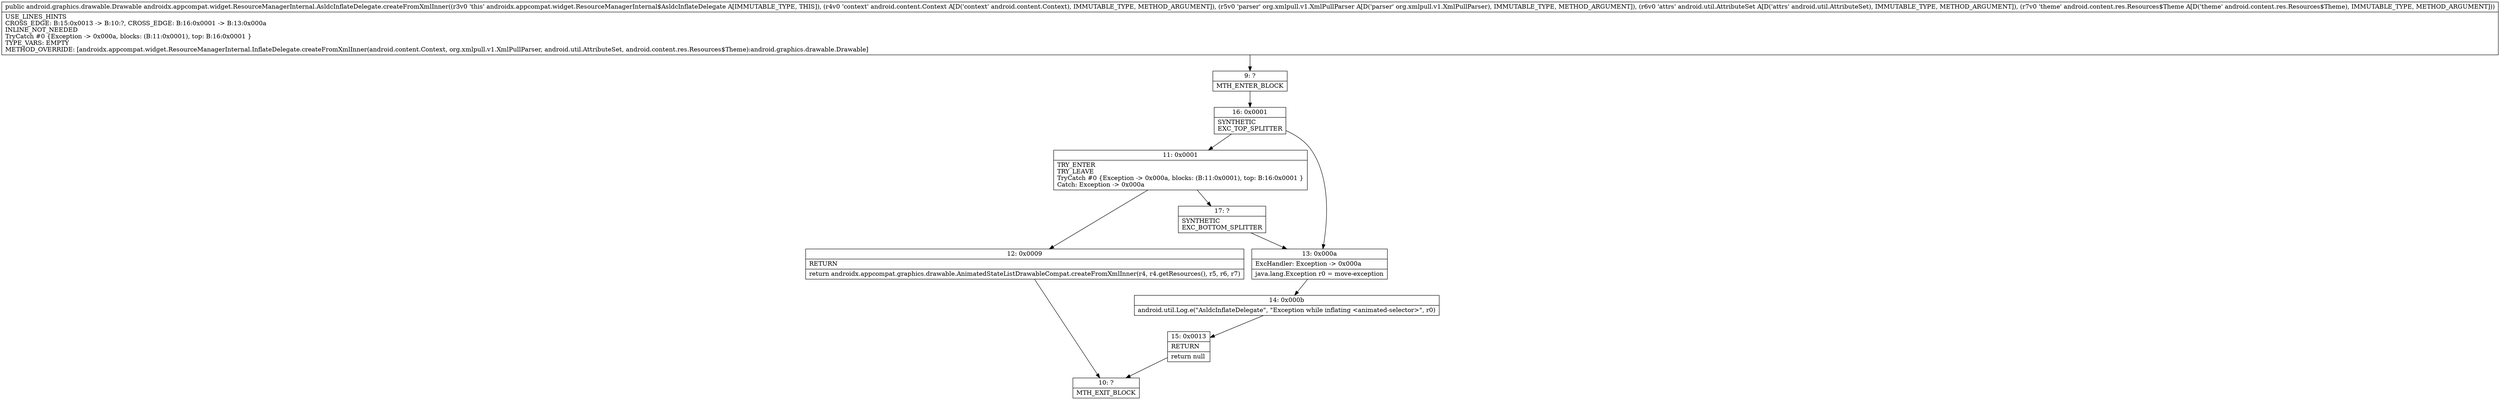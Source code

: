 digraph "CFG forandroidx.appcompat.widget.ResourceManagerInternal.AsldcInflateDelegate.createFromXmlInner(Landroid\/content\/Context;Lorg\/xmlpull\/v1\/XmlPullParser;Landroid\/util\/AttributeSet;Landroid\/content\/res\/Resources$Theme;)Landroid\/graphics\/drawable\/Drawable;" {
Node_9 [shape=record,label="{9\:\ ?|MTH_ENTER_BLOCK\l}"];
Node_16 [shape=record,label="{16\:\ 0x0001|SYNTHETIC\lEXC_TOP_SPLITTER\l}"];
Node_11 [shape=record,label="{11\:\ 0x0001|TRY_ENTER\lTRY_LEAVE\lTryCatch #0 \{Exception \-\> 0x000a, blocks: (B:11:0x0001), top: B:16:0x0001 \}\lCatch: Exception \-\> 0x000a\l}"];
Node_12 [shape=record,label="{12\:\ 0x0009|RETURN\l|return androidx.appcompat.graphics.drawable.AnimatedStateListDrawableCompat.createFromXmlInner(r4, r4.getResources(), r5, r6, r7)\l}"];
Node_10 [shape=record,label="{10\:\ ?|MTH_EXIT_BLOCK\l}"];
Node_17 [shape=record,label="{17\:\ ?|SYNTHETIC\lEXC_BOTTOM_SPLITTER\l}"];
Node_13 [shape=record,label="{13\:\ 0x000a|ExcHandler: Exception \-\> 0x000a\l|java.lang.Exception r0 = move\-exception\l}"];
Node_14 [shape=record,label="{14\:\ 0x000b|android.util.Log.e(\"AsldcInflateDelegate\", \"Exception while inflating \<animated\-selector\>\", r0)\l}"];
Node_15 [shape=record,label="{15\:\ 0x0013|RETURN\l|return null\l}"];
MethodNode[shape=record,label="{public android.graphics.drawable.Drawable androidx.appcompat.widget.ResourceManagerInternal.AsldcInflateDelegate.createFromXmlInner((r3v0 'this' androidx.appcompat.widget.ResourceManagerInternal$AsldcInflateDelegate A[IMMUTABLE_TYPE, THIS]), (r4v0 'context' android.content.Context A[D('context' android.content.Context), IMMUTABLE_TYPE, METHOD_ARGUMENT]), (r5v0 'parser' org.xmlpull.v1.XmlPullParser A[D('parser' org.xmlpull.v1.XmlPullParser), IMMUTABLE_TYPE, METHOD_ARGUMENT]), (r6v0 'attrs' android.util.AttributeSet A[D('attrs' android.util.AttributeSet), IMMUTABLE_TYPE, METHOD_ARGUMENT]), (r7v0 'theme' android.content.res.Resources$Theme A[D('theme' android.content.res.Resources$Theme), IMMUTABLE_TYPE, METHOD_ARGUMENT]))  | USE_LINES_HINTS\lCROSS_EDGE: B:15:0x0013 \-\> B:10:?, CROSS_EDGE: B:16:0x0001 \-\> B:13:0x000a\lINLINE_NOT_NEEDED\lTryCatch #0 \{Exception \-\> 0x000a, blocks: (B:11:0x0001), top: B:16:0x0001 \}\lTYPE_VARS: EMPTY\lMETHOD_OVERRIDE: [androidx.appcompat.widget.ResourceManagerInternal.InflateDelegate.createFromXmlInner(android.content.Context, org.xmlpull.v1.XmlPullParser, android.util.AttributeSet, android.content.res.Resources$Theme):android.graphics.drawable.Drawable]\l}"];
MethodNode -> Node_9;Node_9 -> Node_16;
Node_16 -> Node_11;
Node_16 -> Node_13;
Node_11 -> Node_12;
Node_11 -> Node_17;
Node_12 -> Node_10;
Node_17 -> Node_13;
Node_13 -> Node_14;
Node_14 -> Node_15;
Node_15 -> Node_10;
}

